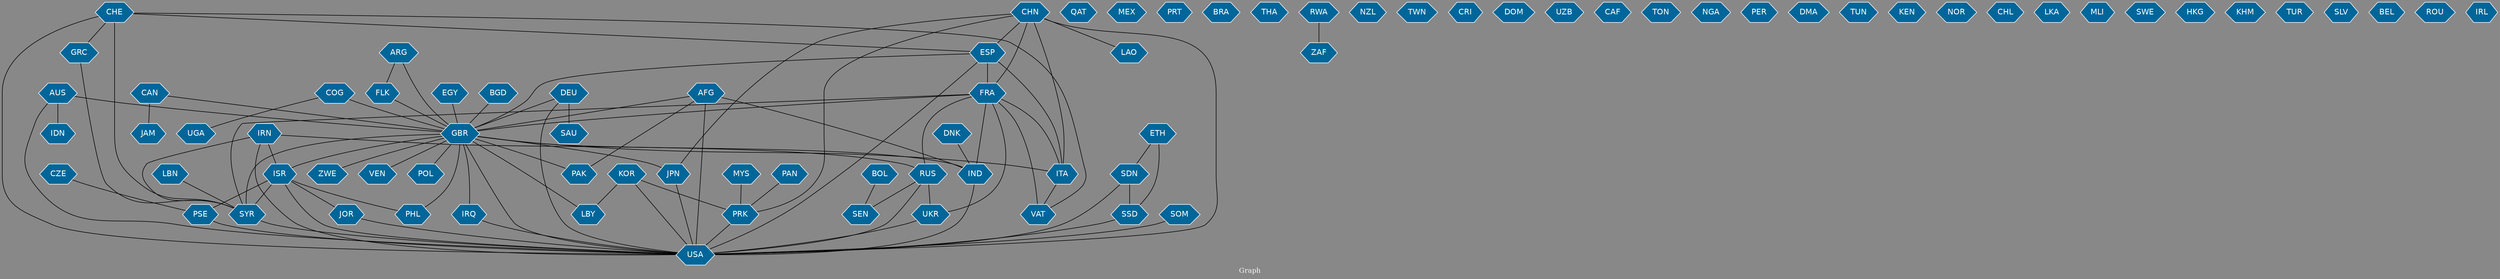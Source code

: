 // Countries together in item graph
graph {
	graph [bgcolor="#888888" fontcolor=white fontsize=12 label="Graph" outputorder=edgesfirst overlap=prism]
	node [color=white fillcolor="#006699" fontcolor=white fontname=Helvetica shape=hexagon style=filled]
	edge [arrowhead=open color=black fontcolor=white fontname=Courier fontsize=12]
		SSD [label=SSD]
		SDN [label=SDN]
		SYR [label=SYR]
		FRA [label=FRA]
		USA [label=USA]
		UKR [label=UKR]
		GBR [label=GBR]
		ISR [label=ISR]
		QAT [label=QAT]
		AFG [label=AFG]
		CHN [label=CHN]
		PRK [label=PRK]
		EGY [label=EGY]
		IRN [label=IRN]
		MEX [label=MEX]
		PRT [label=PRT]
		VEN [label=VEN]
		IND [label=IND]
		IDN [label=IDN]
		BRA [label=BRA]
		THA [label=THA]
		RUS [label=RUS]
		VAT [label=VAT]
		LBY [label=LBY]
		CAN [label=CAN]
		DEU [label=DEU]
		JPN [label=JPN]
		ITA [label=ITA]
		PAK [label=PAK]
		DNK [label=DNK]
		ARG [label=ARG]
		AUS [label=AUS]
		PAN [label=PAN]
		CHE [label=CHE]
		ZAF [label=ZAF]
		POL [label=POL]
		ESP [label=ESP]
		IRQ [label=IRQ]
		JAM [label=JAM]
		NZL [label=NZL]
		LBN [label=LBN]
		TWN [label=TWN]
		CRI [label=CRI]
		ZWE [label=ZWE]
		DOM [label=DOM]
		UZB [label=UZB]
		RWA [label=RWA]
		SEN [label=SEN]
		CAF [label=CAF]
		TON [label=TON]
		KOR [label=KOR]
		BGD [label=BGD]
		UGA [label=UGA]
		COG [label=COG]
		MYS [label=MYS]
		NGA [label=NGA]
		PER [label=PER]
		DMA [label=DMA]
		TUN [label=TUN]
		KEN [label=KEN]
		FLK [label=FLK]
		PSE [label=PSE]
		PHL [label=PHL]
		NOR [label=NOR]
		CHL [label=CHL]
		LKA [label=LKA]
		SOM [label=SOM]
		BOL [label=BOL]
		GRC [label=GRC]
		MLI [label=MLI]
		SAU [label=SAU]
		SWE [label=SWE]
		HKG [label=HKG]
		LAO [label=LAO]
		CZE [label=CZE]
		KHM [label=KHM]
		TUR [label=TUR]
		SLV [label=SLV]
		JOR [label=JOR]
		BEL [label=BEL]
		ROU [label=ROU]
		ETH [label=ETH]
		IRL [label=IRL]
			ETH -- SSD [weight=1]
			CZE -- PSE [weight=3]
			CAN -- GBR [weight=1]
			CHE -- SYR [weight=6]
			AFG -- GBR [weight=4]
			FRA -- IND [weight=5]
			DEU -- GBR [weight=4]
			FLK -- GBR [weight=1]
			AFG -- USA [weight=6]
			CHE -- USA [weight=2]
			IRN -- ISR [weight=1]
			CHN -- PRK [weight=1]
			BGD -- GBR [weight=1]
			SDN -- SSD [weight=22]
			ETH -- SDN [weight=1]
			CHE -- ESP [weight=1]
			CHN -- ESP [weight=1]
			PRK -- USA [weight=5]
			GBR -- JPN [weight=1]
			KOR -- PRK [weight=5]
			JPN -- USA [weight=3]
			KOR -- USA [weight=2]
			CHN -- USA [weight=2]
			AUS -- USA [weight=1]
			ISR -- PHL [weight=1]
			BOL -- SEN [weight=1]
			PAN -- PRK [weight=1]
			IND -- USA [weight=6]
			GBR -- ISR [weight=1]
			GBR -- LBY [weight=3]
			GBR -- PAK [weight=4]
			GBR -- ZWE [weight=1]
			GBR -- IND [weight=1]
			CHN -- JPN [weight=4]
			EGY -- GBR [weight=4]
			LBN -- SYR [weight=1]
			UKR -- USA [weight=2]
			PSE -- USA [weight=2]
			CHE -- GRC [weight=1]
			KOR -- LBY [weight=3]
			CHN -- FRA [weight=1]
			ISR -- USA [weight=6]
			IRN -- SYR [weight=3]
			AUS -- IDN [weight=1]
			GBR -- IRQ [weight=1]
			GBR -- SYR [weight=7]
			AUS -- GBR [weight=1]
			IRN -- RUS [weight=1]
			ISR -- PSE [weight=4]
			FRA -- GBR [weight=4]
			CHN -- LAO [weight=2]
			GRC -- SYR [weight=1]
			ESP -- FRA [weight=1]
			COG -- UGA [weight=1]
			CHN -- ITA [weight=1]
			DEU -- SAU [weight=1]
			FRA -- SYR [weight=2]
			SSD -- USA [weight=2]
			SOM -- USA [weight=2]
			AFG -- IND [weight=1]
			FRA -- RUS [weight=1]
			IRN -- USA [weight=1]
			GBR -- POL [weight=4]
			ARG -- FLK [weight=2]
			ESP -- GBR [weight=1]
			ESP -- USA [weight=1]
			GBR -- USA [weight=5]
			SDN -- USA [weight=2]
			CAN -- JAM [weight=3]
			SYR -- USA [weight=5]
			ESP -- ITA [weight=2]
			ISR -- JOR [weight=1]
			ISR -- SYR [weight=2]
			IRQ -- USA [weight=3]
			CHE -- VAT [weight=1]
			COG -- GBR [weight=2]
			FRA -- VAT [weight=4]
			DNK -- IND [weight=3]
			ARG -- GBR [weight=2]
			RWA -- ZAF [weight=1]
			ITA -- VAT [weight=3]
			RUS -- USA [weight=6]
			RUS -- SEN [weight=1]
			DEU -- USA [weight=3]
			FRA -- ITA [weight=2]
			GBR -- ITA [weight=1]
			GBR -- PHL [weight=1]
			JOR -- USA [weight=1]
			RUS -- UKR [weight=4]
			GBR -- VEN [weight=6]
			FRA -- UKR [weight=1]
			MYS -- PRK [weight=1]
			AFG -- PAK [weight=1]
}